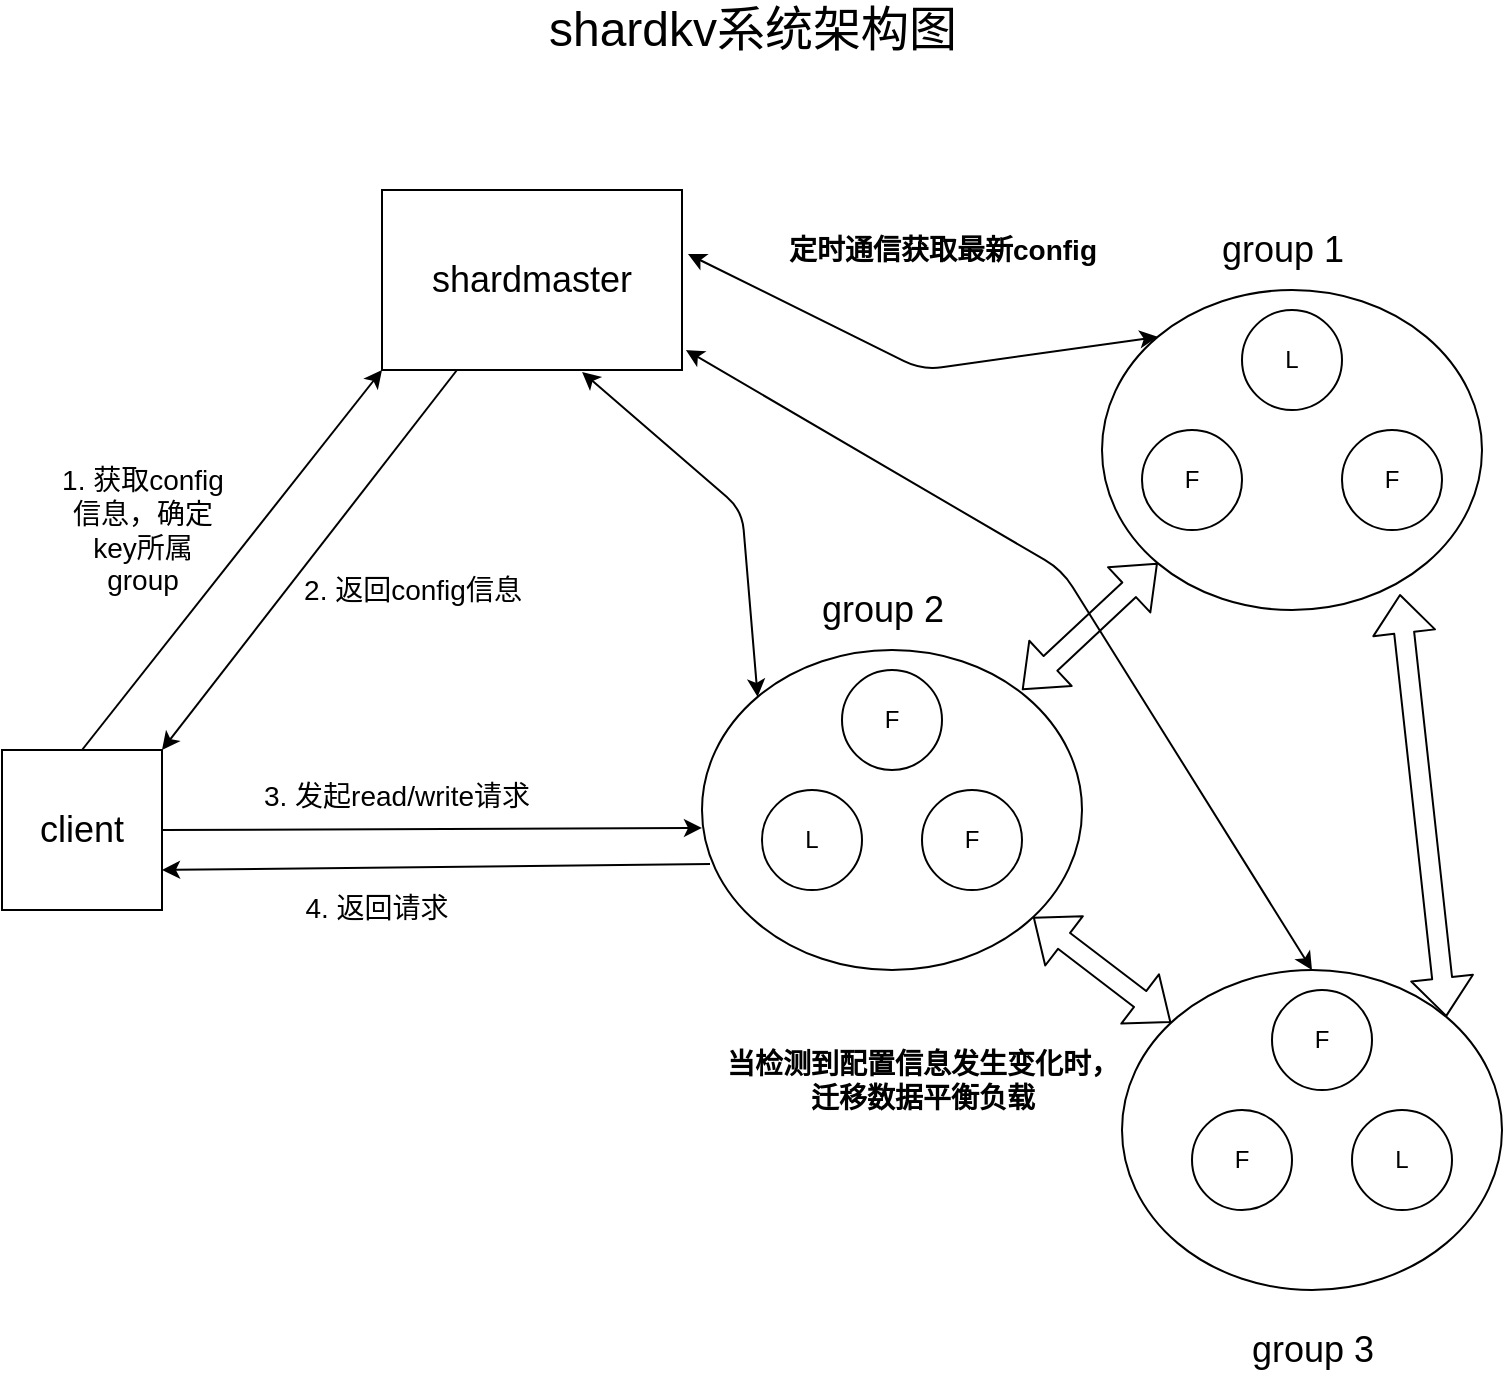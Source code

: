 <mxfile version="12.7.9" type="device"><diagram id="7YvgaR2g_5QRvzFzDf-I" name="第 1 页"><mxGraphModel dx="1186" dy="725" grid="1" gridSize="10" guides="1" tooltips="1" connect="1" arrows="1" fold="1" page="1" pageScale="1" pageWidth="827" pageHeight="1169" math="0" shadow="0"><root><mxCell id="0"/><mxCell id="1" parent="0"/><mxCell id="BZWqPL_jbpkBBvgKOFvJ-1" value="" style="ellipse;whiteSpace=wrap;html=1;" vertex="1" parent="1"><mxGeometry x="589" y="230" width="190" height="160" as="geometry"/></mxCell><mxCell id="BZWqPL_jbpkBBvgKOFvJ-2" value="" style="ellipse;whiteSpace=wrap;html=1;" vertex="1" parent="1"><mxGeometry x="389" y="410" width="190" height="160" as="geometry"/></mxCell><mxCell id="BZWqPL_jbpkBBvgKOFvJ-3" value="" style="ellipse;whiteSpace=wrap;html=1;" vertex="1" parent="1"><mxGeometry x="599" y="570" width="190" height="160" as="geometry"/></mxCell><mxCell id="BZWqPL_jbpkBBvgKOFvJ-4" value="L" style="ellipse;whiteSpace=wrap;html=1;aspect=fixed;" vertex="1" parent="1"><mxGeometry x="659" y="240" width="50" height="50" as="geometry"/></mxCell><mxCell id="BZWqPL_jbpkBBvgKOFvJ-5" value="F" style="ellipse;whiteSpace=wrap;html=1;aspect=fixed;" vertex="1" parent="1"><mxGeometry x="609" y="300" width="50" height="50" as="geometry"/></mxCell><mxCell id="BZWqPL_jbpkBBvgKOFvJ-6" value="F" style="ellipse;whiteSpace=wrap;html=1;aspect=fixed;" vertex="1" parent="1"><mxGeometry x="709" y="300" width="50" height="50" as="geometry"/></mxCell><mxCell id="BZWqPL_jbpkBBvgKOFvJ-7" value="F" style="ellipse;whiteSpace=wrap;html=1;aspect=fixed;" vertex="1" parent="1"><mxGeometry x="459" y="420" width="50" height="50" as="geometry"/></mxCell><mxCell id="BZWqPL_jbpkBBvgKOFvJ-8" value="L" style="ellipse;whiteSpace=wrap;html=1;aspect=fixed;" vertex="1" parent="1"><mxGeometry x="419" y="480" width="50" height="50" as="geometry"/></mxCell><mxCell id="BZWqPL_jbpkBBvgKOFvJ-9" value="F" style="ellipse;whiteSpace=wrap;html=1;aspect=fixed;" vertex="1" parent="1"><mxGeometry x="499" y="480" width="50" height="50" as="geometry"/></mxCell><mxCell id="BZWqPL_jbpkBBvgKOFvJ-10" value="F" style="ellipse;whiteSpace=wrap;html=1;aspect=fixed;" vertex="1" parent="1"><mxGeometry x="674" y="580" width="50" height="50" as="geometry"/></mxCell><mxCell id="BZWqPL_jbpkBBvgKOFvJ-11" value="F" style="ellipse;whiteSpace=wrap;html=1;aspect=fixed;" vertex="1" parent="1"><mxGeometry x="634" y="640" width="50" height="50" as="geometry"/></mxCell><mxCell id="BZWqPL_jbpkBBvgKOFvJ-12" value="L" style="ellipse;whiteSpace=wrap;html=1;aspect=fixed;" vertex="1" parent="1"><mxGeometry x="714" y="640" width="50" height="50" as="geometry"/></mxCell><mxCell id="BZWqPL_jbpkBBvgKOFvJ-13" value="&lt;font style=&quot;font-size: 18px&quot;&gt;group 1&lt;/font&gt;" style="text;html=1;align=center;verticalAlign=middle;resizable=0;points=[];autosize=1;" vertex="1" parent="1"><mxGeometry x="639" y="200" width="80" height="20" as="geometry"/></mxCell><mxCell id="BZWqPL_jbpkBBvgKOFvJ-14" value="&lt;font style=&quot;font-size: 18px&quot;&gt;group 2&lt;/font&gt;" style="text;html=1;align=center;verticalAlign=middle;resizable=0;points=[];autosize=1;" vertex="1" parent="1"><mxGeometry x="439" y="380" width="80" height="20" as="geometry"/></mxCell><mxCell id="BZWqPL_jbpkBBvgKOFvJ-16" value="&lt;font style=&quot;font-size: 18px&quot;&gt;group 3&lt;/font&gt;" style="text;html=1;align=center;verticalAlign=middle;resizable=0;points=[];autosize=1;" vertex="1" parent="1"><mxGeometry x="654" y="750" width="80" height="20" as="geometry"/></mxCell><mxCell id="BZWqPL_jbpkBBvgKOFvJ-17" value="&lt;font style=&quot;font-size: 18px&quot;&gt;client&lt;/font&gt;" style="whiteSpace=wrap;html=1;aspect=fixed;" vertex="1" parent="1"><mxGeometry x="39" y="460" width="80" height="80" as="geometry"/></mxCell><mxCell id="BZWqPL_jbpkBBvgKOFvJ-18" value="&lt;font style=&quot;font-size: 18px&quot;&gt;shardmaster&lt;/font&gt;" style="rounded=0;whiteSpace=wrap;html=1;" vertex="1" parent="1"><mxGeometry x="229" y="180" width="150" height="90" as="geometry"/></mxCell><mxCell id="BZWqPL_jbpkBBvgKOFvJ-19" value="" style="endArrow=classic;html=1;exitX=0.5;exitY=0;exitDx=0;exitDy=0;entryX=0;entryY=1;entryDx=0;entryDy=0;" edge="1" parent="1" source="BZWqPL_jbpkBBvgKOFvJ-17" target="BZWqPL_jbpkBBvgKOFvJ-18"><mxGeometry width="50" height="50" relative="1" as="geometry"><mxPoint x="379" y="520" as="sourcePoint"/><mxPoint x="429" y="470" as="targetPoint"/><Array as="points"/></mxGeometry></mxCell><mxCell id="BZWqPL_jbpkBBvgKOFvJ-20" value="&lt;font style=&quot;font-size: 14px&quot;&gt;1. 获取config&lt;br&gt;信息，确定&lt;br&gt;key所属&lt;br&gt;group&lt;/font&gt;" style="text;html=1;align=center;verticalAlign=middle;resizable=0;points=[];autosize=1;" vertex="1" parent="1"><mxGeometry x="59" y="315" width="100" height="70" as="geometry"/></mxCell><mxCell id="BZWqPL_jbpkBBvgKOFvJ-21" value="" style="endArrow=classic;html=1;exitX=0.25;exitY=1;exitDx=0;exitDy=0;entryX=1;entryY=0;entryDx=0;entryDy=0;" edge="1" parent="1" source="BZWqPL_jbpkBBvgKOFvJ-18" target="BZWqPL_jbpkBBvgKOFvJ-17"><mxGeometry width="50" height="50" relative="1" as="geometry"><mxPoint x="379" y="520" as="sourcePoint"/><mxPoint x="429" y="470" as="targetPoint"/></mxGeometry></mxCell><mxCell id="BZWqPL_jbpkBBvgKOFvJ-22" value="&lt;font style=&quot;font-size: 14px&quot;&gt;2. 返回config信息&lt;/font&gt;" style="text;html=1;align=center;verticalAlign=middle;resizable=0;points=[];autosize=1;" vertex="1" parent="1"><mxGeometry x="184" y="370" width="120" height="20" as="geometry"/></mxCell><mxCell id="BZWqPL_jbpkBBvgKOFvJ-23" value="" style="endArrow=classic;html=1;exitX=1;exitY=0.5;exitDx=0;exitDy=0;entryX=0;entryY=0.556;entryDx=0;entryDy=0;entryPerimeter=0;" edge="1" parent="1" source="BZWqPL_jbpkBBvgKOFvJ-17" target="BZWqPL_jbpkBBvgKOFvJ-2"><mxGeometry width="50" height="50" relative="1" as="geometry"><mxPoint x="379" y="520" as="sourcePoint"/><mxPoint x="379" y="490" as="targetPoint"/></mxGeometry></mxCell><mxCell id="BZWqPL_jbpkBBvgKOFvJ-24" value="&lt;font style=&quot;font-size: 14px&quot;&gt;3. 发起read/write请求&lt;/font&gt;" style="text;html=1;align=center;verticalAlign=middle;resizable=0;points=[];autosize=1;" vertex="1" parent="1"><mxGeometry x="161" y="473" width="150" height="20" as="geometry"/></mxCell><mxCell id="BZWqPL_jbpkBBvgKOFvJ-26" value="" style="endArrow=classic;html=1;exitX=0.021;exitY=0.669;exitDx=0;exitDy=0;exitPerimeter=0;" edge="1" parent="1" source="BZWqPL_jbpkBBvgKOFvJ-2"><mxGeometry width="50" height="50" relative="1" as="geometry"><mxPoint x="379" y="520" as="sourcePoint"/><mxPoint x="119" y="520" as="targetPoint"/></mxGeometry></mxCell><mxCell id="BZWqPL_jbpkBBvgKOFvJ-27" value="&lt;font style=&quot;font-size: 14px&quot;&gt;4. 返回请求&lt;/font&gt;" style="text;html=1;align=center;verticalAlign=middle;resizable=0;points=[];autosize=1;" vertex="1" parent="1"><mxGeometry x="181" y="529" width="90" height="20" as="geometry"/></mxCell><mxCell id="BZWqPL_jbpkBBvgKOFvJ-30" value="" style="endArrow=classic;startArrow=classic;html=1;entryX=0.667;entryY=1.011;entryDx=0;entryDy=0;entryPerimeter=0;exitX=0;exitY=0;exitDx=0;exitDy=0;" edge="1" parent="1" source="BZWqPL_jbpkBBvgKOFvJ-2" target="BZWqPL_jbpkBBvgKOFvJ-18"><mxGeometry width="50" height="50" relative="1" as="geometry"><mxPoint x="379" y="520" as="sourcePoint"/><mxPoint x="339" y="320" as="targetPoint"/><Array as="points"><mxPoint x="409" y="340"/></Array></mxGeometry></mxCell><mxCell id="BZWqPL_jbpkBBvgKOFvJ-31" value="" style="endArrow=classic;startArrow=classic;html=1;entryX=0;entryY=0;entryDx=0;entryDy=0;exitX=1.02;exitY=0.356;exitDx=0;exitDy=0;exitPerimeter=0;" edge="1" parent="1" source="BZWqPL_jbpkBBvgKOFvJ-18" target="BZWqPL_jbpkBBvgKOFvJ-1"><mxGeometry width="50" height="50" relative="1" as="geometry"><mxPoint x="379" y="260" as="sourcePoint"/><mxPoint x="429" y="210" as="targetPoint"/><Array as="points"><mxPoint x="499" y="270"/></Array></mxGeometry></mxCell><mxCell id="BZWqPL_jbpkBBvgKOFvJ-32" value="" style="endArrow=classic;startArrow=classic;html=1;exitX=1.013;exitY=0.889;exitDx=0;exitDy=0;exitPerimeter=0;entryX=0.5;entryY=0;entryDx=0;entryDy=0;" edge="1" parent="1" source="BZWqPL_jbpkBBvgKOFvJ-18" target="BZWqPL_jbpkBBvgKOFvJ-3"><mxGeometry width="50" height="50" relative="1" as="geometry"><mxPoint x="379" y="290" as="sourcePoint"/><mxPoint x="429" y="240" as="targetPoint"/><Array as="points"><mxPoint x="569" y="370"/></Array></mxGeometry></mxCell><mxCell id="BZWqPL_jbpkBBvgKOFvJ-33" value="&lt;font style=&quot;font-size: 14px&quot;&gt;&lt;b&gt;定时通信获取最新config&lt;/b&gt;&lt;/font&gt;" style="text;html=1;align=center;verticalAlign=middle;resizable=0;points=[];autosize=1;rotation=0;" vertex="1" parent="1"><mxGeometry x="424" y="200" width="170" height="20" as="geometry"/></mxCell><mxCell id="BZWqPL_jbpkBBvgKOFvJ-35" value="" style="shape=flexArrow;endArrow=classic;startArrow=classic;html=1;entryX=0;entryY=1;entryDx=0;entryDy=0;" edge="1" parent="1" target="BZWqPL_jbpkBBvgKOFvJ-1"><mxGeometry width="50" height="50" relative="1" as="geometry"><mxPoint x="549" y="430" as="sourcePoint"/><mxPoint x="599" y="380" as="targetPoint"/></mxGeometry></mxCell><mxCell id="BZWqPL_jbpkBBvgKOFvJ-36" value="" style="shape=flexArrow;endArrow=classic;startArrow=classic;html=1;" edge="1" parent="1" source="BZWqPL_jbpkBBvgKOFvJ-2" target="BZWqPL_jbpkBBvgKOFvJ-3"><mxGeometry width="50" height="50" relative="1" as="geometry"><mxPoint x="469" y="630" as="sourcePoint"/><mxPoint x="519" y="580" as="targetPoint"/></mxGeometry></mxCell><mxCell id="BZWqPL_jbpkBBvgKOFvJ-37" value="" style="shape=flexArrow;endArrow=classic;startArrow=classic;html=1;entryX=0.784;entryY=0.95;entryDx=0;entryDy=0;entryPerimeter=0;exitX=1;exitY=0;exitDx=0;exitDy=0;" edge="1" parent="1" source="BZWqPL_jbpkBBvgKOFvJ-3" target="BZWqPL_jbpkBBvgKOFvJ-1"><mxGeometry width="50" height="50" relative="1" as="geometry"><mxPoint x="709" y="470" as="sourcePoint"/><mxPoint x="759" y="420" as="targetPoint"/></mxGeometry></mxCell><mxCell id="BZWqPL_jbpkBBvgKOFvJ-38" value="&lt;font style=&quot;font-size: 14px&quot;&gt;&lt;b&gt;当检测到配置信息发生变化时，&lt;br&gt;迁移数据平衡负载&lt;/b&gt;&lt;/font&gt;" style="text;html=1;align=center;verticalAlign=middle;resizable=0;points=[];autosize=1;" vertex="1" parent="1"><mxGeometry x="394" y="605" width="210" height="40" as="geometry"/></mxCell><mxCell id="BZWqPL_jbpkBBvgKOFvJ-39" value="&lt;font style=&quot;font-size: 24px&quot;&gt;shardkv系统架构图&lt;/font&gt;" style="text;html=1;align=center;verticalAlign=middle;resizable=0;points=[];autosize=1;" vertex="1" parent="1"><mxGeometry x="304" y="90" width="220" height="20" as="geometry"/></mxCell></root></mxGraphModel></diagram></mxfile>